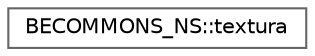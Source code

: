 digraph "Gráfico de Hierarquia de Classes"
{
 // LATEX_PDF_SIZE
  bgcolor="transparent";
  edge [fontname=Helvetica,fontsize=10,labelfontname=Helvetica,labelfontsize=10];
  node [fontname=Helvetica,fontsize=10,shape=box,height=0.2,width=0.4];
  rankdir="LR";
  Node0 [id="Node000000",label="BECOMMONS_NS::textura",height=0.2,width=0.4,color="grey40", fillcolor="white", style="filled",URL="$structBECOMMONS__NS_1_1textura.html",tooltip=" "];
}
